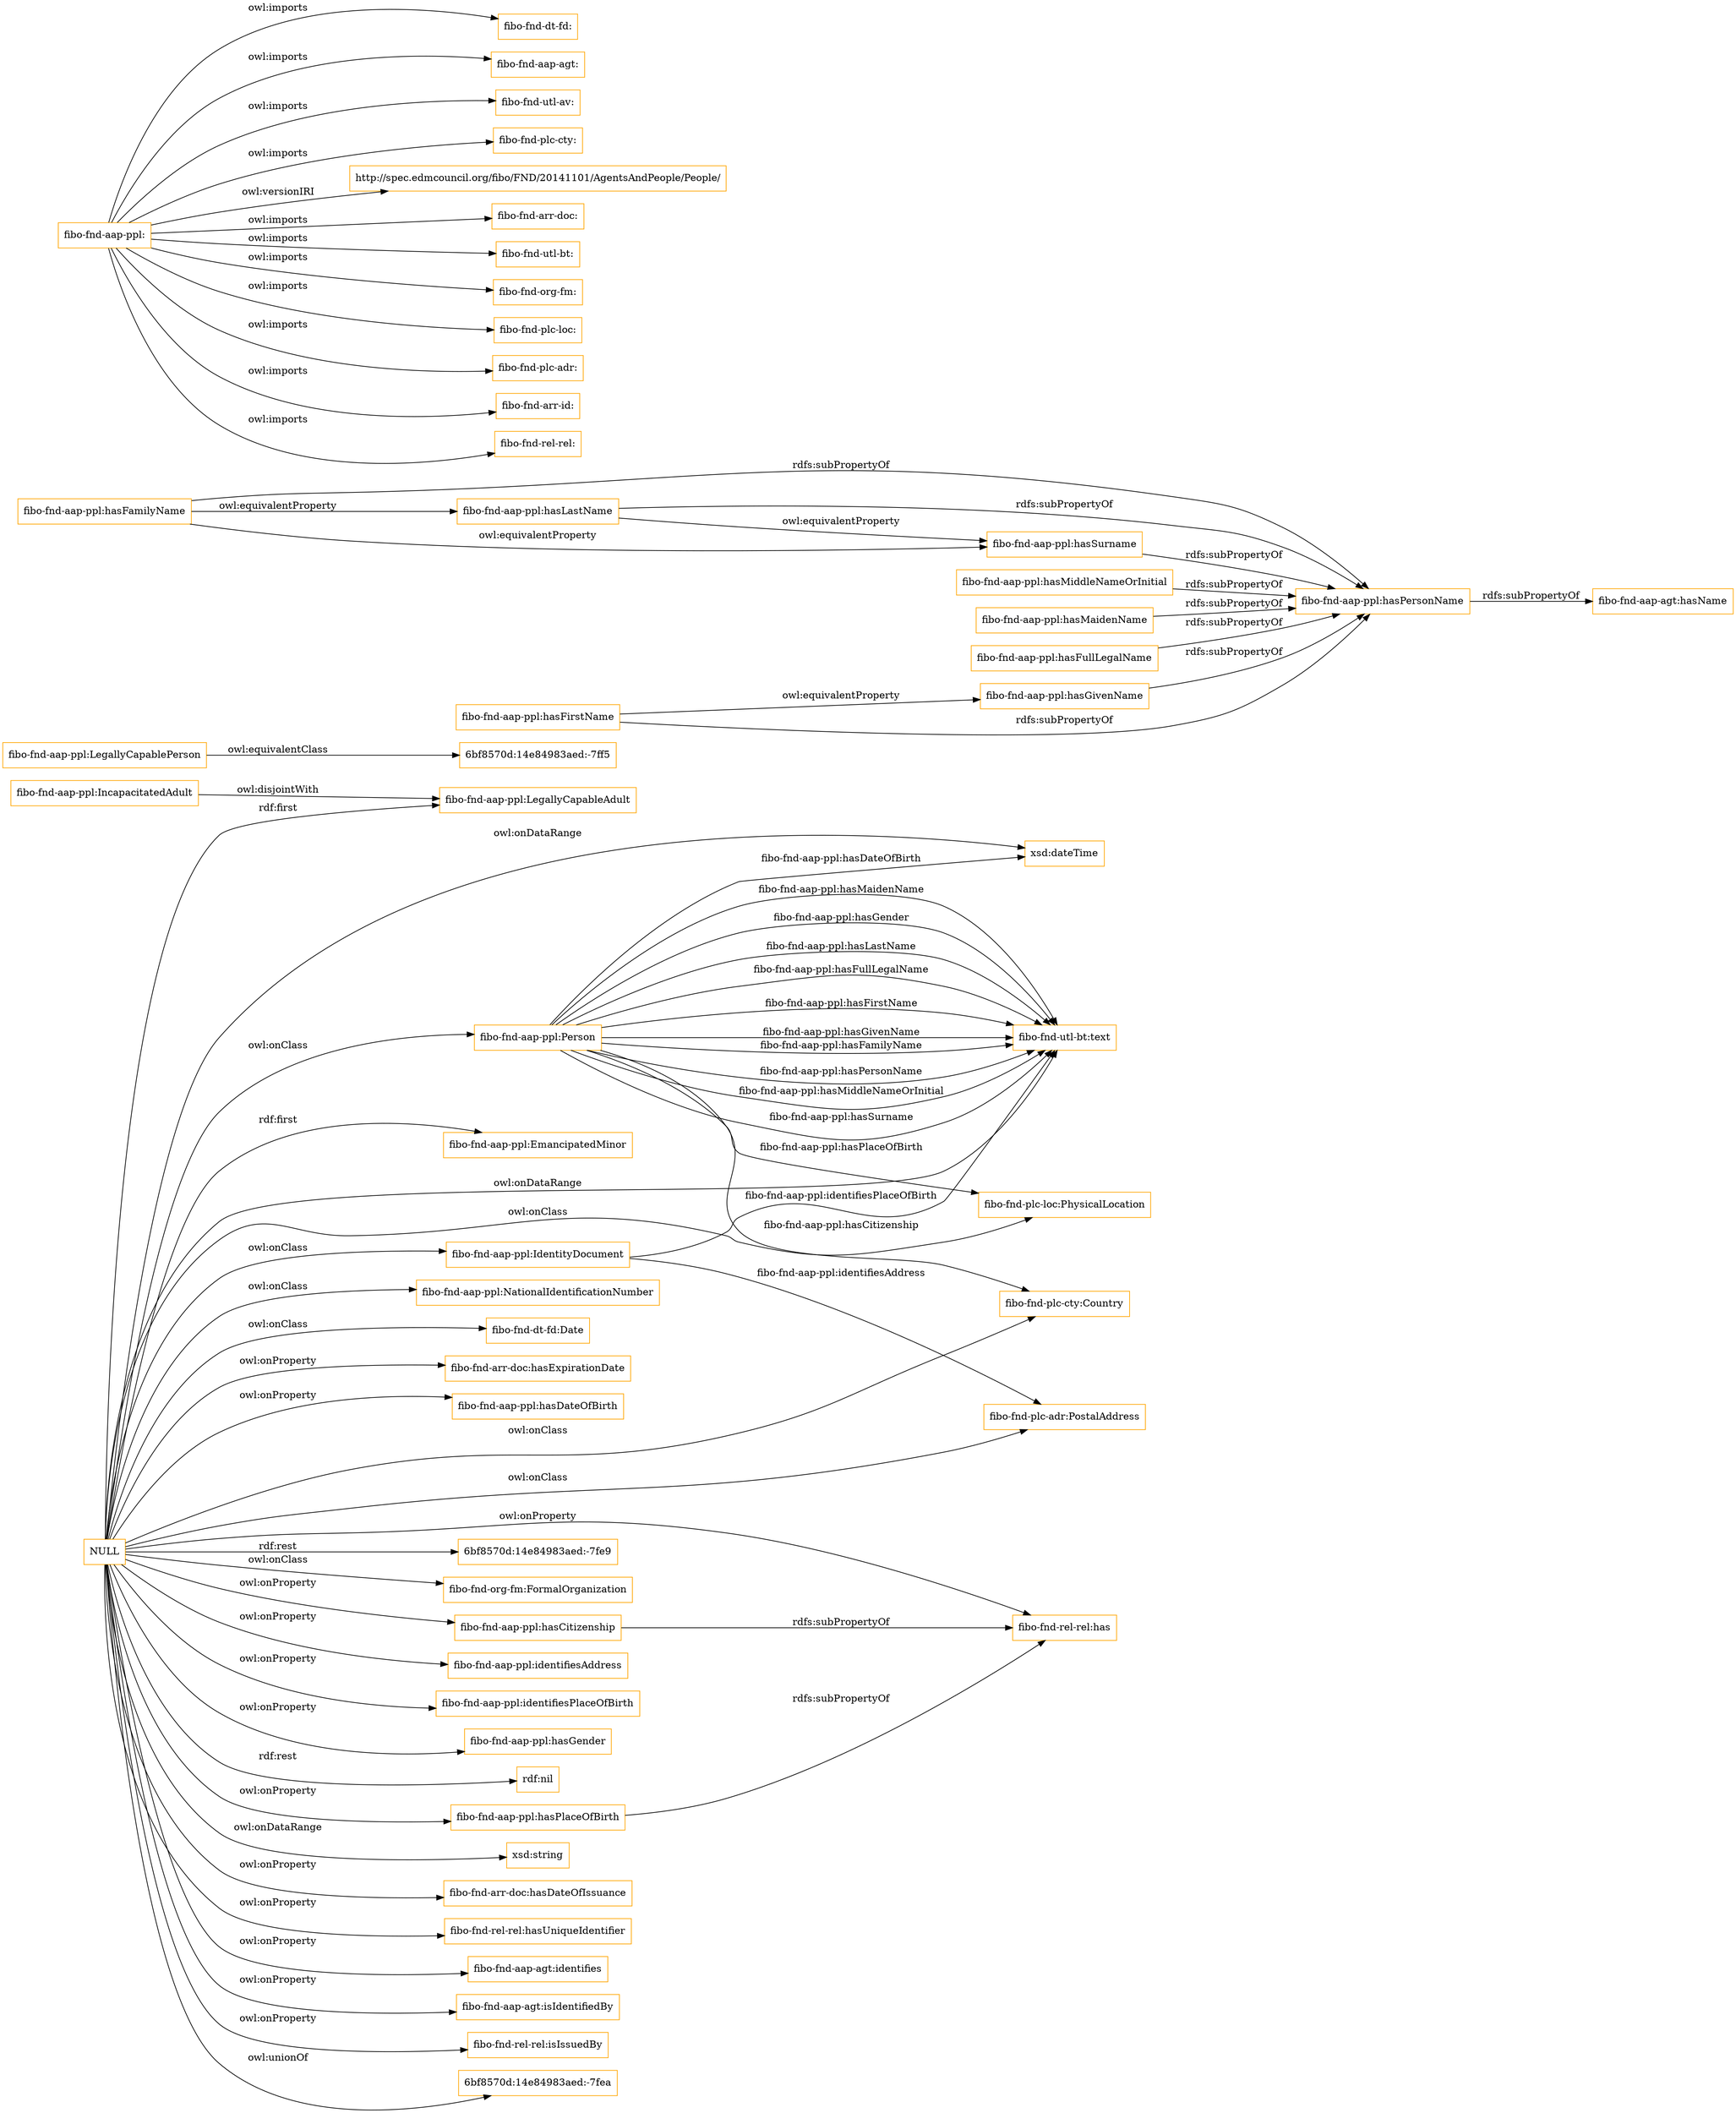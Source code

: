 digraph ar2dtool_diagram { 
rankdir=LR;
size="1501"
node [shape = rectangle, color="orange"]; "fibo-fnd-aap-ppl:Person" "6bf8570d:14e84983aed:-7ff5" "fibo-fnd-aap-ppl:LegallyCapablePerson" "fibo-fnd-aap-ppl:EmancipatedMinor" "fibo-fnd-aap-ppl:IdentityDocument" "fibo-fnd-aap-ppl:NationalIdentificationNumber" "fibo-fnd-aap-ppl:LegallyCapableAdult" "fibo-fnd-aap-ppl:IncapacitatedAdult" ; /*classes style*/
	"NULL" -> "fibo-fnd-arr-doc:hasExpirationDate" [ label = "owl:onProperty" ];
	"NULL" -> "fibo-fnd-aap-ppl:hasDateOfBirth" [ label = "owl:onProperty" ];
	"NULL" -> "fibo-fnd-aap-ppl:hasCitizenship" [ label = "owl:onProperty" ];
	"NULL" -> "6bf8570d:14e84983aed:-7fe9" [ label = "rdf:rest" ];
	"NULL" -> "xsd:dateTime" [ label = "owl:onDataRange" ];
	"NULL" -> "fibo-fnd-aap-ppl:EmancipatedMinor" [ label = "rdf:first" ];
	"NULL" -> "fibo-fnd-plc-adr:PostalAddress" [ label = "owl:onClass" ];
	"NULL" -> "fibo-fnd-org-fm:FormalOrganization" [ label = "owl:onClass" ];
	"NULL" -> "fibo-fnd-plc-loc:PhysicalLocation" [ label = "owl:onClass" ];
	"NULL" -> "fibo-fnd-aap-ppl:identifiesAddress" [ label = "owl:onProperty" ];
	"NULL" -> "fibo-fnd-aap-ppl:identifiesPlaceOfBirth" [ label = "owl:onProperty" ];
	"NULL" -> "fibo-fnd-aap-ppl:NationalIdentificationNumber" [ label = "owl:onClass" ];
	"NULL" -> "fibo-fnd-aap-ppl:hasGender" [ label = "owl:onProperty" ];
	"NULL" -> "rdf:nil" [ label = "rdf:rest" ];
	"NULL" -> "fibo-fnd-plc-cty:Country" [ label = "owl:onClass" ];
	"NULL" -> "xsd:string" [ label = "owl:onDataRange" ];
	"NULL" -> "fibo-fnd-arr-doc:hasDateOfIssuance" [ label = "owl:onProperty" ];
	"NULL" -> "fibo-fnd-rel-rel:hasUniqueIdentifier" [ label = "owl:onProperty" ];
	"NULL" -> "fibo-fnd-aap-agt:identifies" [ label = "owl:onProperty" ];
	"NULL" -> "fibo-fnd-rel-rel:has" [ label = "owl:onProperty" ];
	"NULL" -> "fibo-fnd-aap-agt:isIdentifiedBy" [ label = "owl:onProperty" ];
	"NULL" -> "fibo-fnd-utl-bt:text" [ label = "owl:onDataRange" ];
	"NULL" -> "fibo-fnd-aap-ppl:IdentityDocument" [ label = "owl:onClass" ];
	"NULL" -> "fibo-fnd-rel-rel:isIssuedBy" [ label = "owl:onProperty" ];
	"NULL" -> "fibo-fnd-aap-ppl:hasPlaceOfBirth" [ label = "owl:onProperty" ];
	"NULL" -> "fibo-fnd-aap-ppl:Person" [ label = "owl:onClass" ];
	"NULL" -> "6bf8570d:14e84983aed:-7fea" [ label = "owl:unionOf" ];
	"NULL" -> "fibo-fnd-dt-fd:Date" [ label = "owl:onClass" ];
	"NULL" -> "fibo-fnd-aap-ppl:LegallyCapableAdult" [ label = "rdf:first" ];
	"fibo-fnd-aap-ppl:hasGivenName" -> "fibo-fnd-aap-ppl:hasPersonName" [ label = "rdfs:subPropertyOf" ];
	"fibo-fnd-aap-ppl:hasPersonName" -> "fibo-fnd-aap-agt:hasName" [ label = "rdfs:subPropertyOf" ];
	"fibo-fnd-aap-ppl:hasLastName" -> "fibo-fnd-aap-ppl:hasSurname" [ label = "owl:equivalentProperty" ];
	"fibo-fnd-aap-ppl:hasLastName" -> "fibo-fnd-aap-ppl:hasPersonName" [ label = "rdfs:subPropertyOf" ];
	"fibo-fnd-aap-ppl:" -> "fibo-fnd-dt-fd:" [ label = "owl:imports" ];
	"fibo-fnd-aap-ppl:" -> "fibo-fnd-aap-agt:" [ label = "owl:imports" ];
	"fibo-fnd-aap-ppl:" -> "fibo-fnd-utl-av:" [ label = "owl:imports" ];
	"fibo-fnd-aap-ppl:" -> "fibo-fnd-plc-cty:" [ label = "owl:imports" ];
	"fibo-fnd-aap-ppl:" -> "http://spec.edmcouncil.org/fibo/FND/20141101/AgentsAndPeople/People/" [ label = "owl:versionIRI" ];
	"fibo-fnd-aap-ppl:" -> "fibo-fnd-arr-doc:" [ label = "owl:imports" ];
	"fibo-fnd-aap-ppl:" -> "fibo-fnd-utl-bt:" [ label = "owl:imports" ];
	"fibo-fnd-aap-ppl:" -> "fibo-fnd-org-fm:" [ label = "owl:imports" ];
	"fibo-fnd-aap-ppl:" -> "fibo-fnd-plc-loc:" [ label = "owl:imports" ];
	"fibo-fnd-aap-ppl:" -> "fibo-fnd-plc-adr:" [ label = "owl:imports" ];
	"fibo-fnd-aap-ppl:" -> "fibo-fnd-arr-id:" [ label = "owl:imports" ];
	"fibo-fnd-aap-ppl:" -> "fibo-fnd-rel-rel:" [ label = "owl:imports" ];
	"fibo-fnd-aap-ppl:LegallyCapablePerson" -> "6bf8570d:14e84983aed:-7ff5" [ label = "owl:equivalentClass" ];
	"fibo-fnd-aap-ppl:hasMiddleNameOrInitial" -> "fibo-fnd-aap-ppl:hasPersonName" [ label = "rdfs:subPropertyOf" ];
	"fibo-fnd-aap-ppl:hasMaidenName" -> "fibo-fnd-aap-ppl:hasPersonName" [ label = "rdfs:subPropertyOf" ];
	"fibo-fnd-aap-ppl:hasPlaceOfBirth" -> "fibo-fnd-rel-rel:has" [ label = "rdfs:subPropertyOf" ];
	"fibo-fnd-aap-ppl:hasFullLegalName" -> "fibo-fnd-aap-ppl:hasPersonName" [ label = "rdfs:subPropertyOf" ];
	"fibo-fnd-aap-ppl:hasFirstName" -> "fibo-fnd-aap-ppl:hasGivenName" [ label = "owl:equivalentProperty" ];
	"fibo-fnd-aap-ppl:hasFirstName" -> "fibo-fnd-aap-ppl:hasPersonName" [ label = "rdfs:subPropertyOf" ];
	"fibo-fnd-aap-ppl:IncapacitatedAdult" -> "fibo-fnd-aap-ppl:LegallyCapableAdult" [ label = "owl:disjointWith" ];
	"fibo-fnd-aap-ppl:hasFamilyName" -> "fibo-fnd-aap-ppl:hasSurname" [ label = "owl:equivalentProperty" ];
	"fibo-fnd-aap-ppl:hasFamilyName" -> "fibo-fnd-aap-ppl:hasLastName" [ label = "owl:equivalentProperty" ];
	"fibo-fnd-aap-ppl:hasFamilyName" -> "fibo-fnd-aap-ppl:hasPersonName" [ label = "rdfs:subPropertyOf" ];
	"fibo-fnd-aap-ppl:hasCitizenship" -> "fibo-fnd-rel-rel:has" [ label = "rdfs:subPropertyOf" ];
	"fibo-fnd-aap-ppl:hasSurname" -> "fibo-fnd-aap-ppl:hasPersonName" [ label = "rdfs:subPropertyOf" ];
	"fibo-fnd-aap-ppl:Person" -> "fibo-fnd-utl-bt:text" [ label = "fibo-fnd-aap-ppl:hasPersonName" ];
	"fibo-fnd-aap-ppl:Person" -> "fibo-fnd-utl-bt:text" [ label = "fibo-fnd-aap-ppl:hasMiddleNameOrInitial" ];
	"fibo-fnd-aap-ppl:Person" -> "fibo-fnd-plc-loc:PhysicalLocation" [ label = "fibo-fnd-aap-ppl:hasPlaceOfBirth" ];
	"fibo-fnd-aap-ppl:Person" -> "fibo-fnd-utl-bt:text" [ label = "fibo-fnd-aap-ppl:hasSurname" ];
	"fibo-fnd-aap-ppl:IdentityDocument" -> "fibo-fnd-plc-adr:PostalAddress" [ label = "fibo-fnd-aap-ppl:identifiesAddress" ];
	"fibo-fnd-aap-ppl:Person" -> "fibo-fnd-utl-bt:text" [ label = "fibo-fnd-aap-ppl:hasMaidenName" ];
	"fibo-fnd-aap-ppl:Person" -> "fibo-fnd-plc-cty:Country" [ label = "fibo-fnd-aap-ppl:hasCitizenship" ];
	"fibo-fnd-aap-ppl:Person" -> "fibo-fnd-utl-bt:text" [ label = "fibo-fnd-aap-ppl:hasGender" ];
	"fibo-fnd-aap-ppl:Person" -> "fibo-fnd-utl-bt:text" [ label = "fibo-fnd-aap-ppl:hasLastName" ];
	"fibo-fnd-aap-ppl:Person" -> "fibo-fnd-utl-bt:text" [ label = "fibo-fnd-aap-ppl:hasFullLegalName" ];
	"fibo-fnd-aap-ppl:Person" -> "fibo-fnd-utl-bt:text" [ label = "fibo-fnd-aap-ppl:hasFirstName" ];
	"fibo-fnd-aap-ppl:Person" -> "fibo-fnd-utl-bt:text" [ label = "fibo-fnd-aap-ppl:hasGivenName" ];
	"fibo-fnd-aap-ppl:Person" -> "fibo-fnd-utl-bt:text" [ label = "fibo-fnd-aap-ppl:hasFamilyName" ];
	"fibo-fnd-aap-ppl:IdentityDocument" -> "fibo-fnd-utl-bt:text" [ label = "fibo-fnd-aap-ppl:identifiesPlaceOfBirth" ];
	"fibo-fnd-aap-ppl:Person" -> "xsd:dateTime" [ label = "fibo-fnd-aap-ppl:hasDateOfBirth" ];

}
